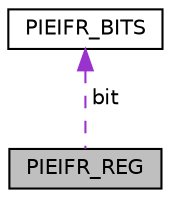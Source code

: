 digraph "PIEIFR_REG"
{
  edge [fontname="Helvetica",fontsize="10",labelfontname="Helvetica",labelfontsize="10"];
  node [fontname="Helvetica",fontsize="10",shape=record];
  Node1 [label="PIEIFR_REG",height=0.2,width=0.4,color="black", fillcolor="grey75", style="filled", fontcolor="black"];
  Node2 -> Node1 [dir="back",color="darkorchid3",fontsize="10",style="dashed",label=" bit" ,fontname="Helvetica"];
  Node2 [label="PIEIFR_BITS",height=0.2,width=0.4,color="black", fillcolor="white", style="filled",URL="$struct_p_i_e_i_f_r___b_i_t_s.html"];
}
